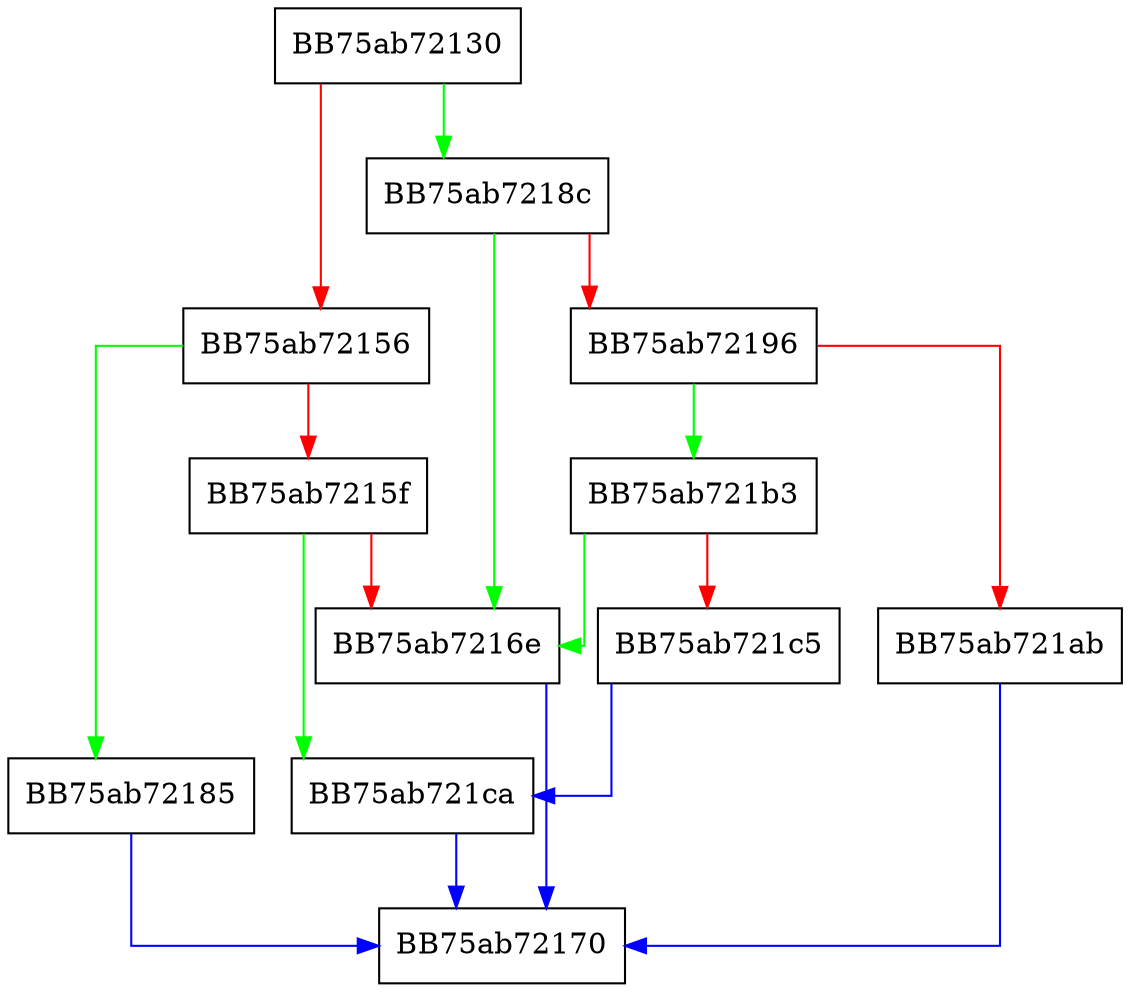 digraph scfnSetMutex {
  node [shape="box"];
  graph [splines=ortho];
  BB75ab72130 -> BB75ab7218c [color="green"];
  BB75ab72130 -> BB75ab72156 [color="red"];
  BB75ab72156 -> BB75ab72185 [color="green"];
  BB75ab72156 -> BB75ab7215f [color="red"];
  BB75ab7215f -> BB75ab721ca [color="green"];
  BB75ab7215f -> BB75ab7216e [color="red"];
  BB75ab7216e -> BB75ab72170 [color="blue"];
  BB75ab72185 -> BB75ab72170 [color="blue"];
  BB75ab7218c -> BB75ab7216e [color="green"];
  BB75ab7218c -> BB75ab72196 [color="red"];
  BB75ab72196 -> BB75ab721b3 [color="green"];
  BB75ab72196 -> BB75ab721ab [color="red"];
  BB75ab721ab -> BB75ab72170 [color="blue"];
  BB75ab721b3 -> BB75ab7216e [color="green"];
  BB75ab721b3 -> BB75ab721c5 [color="red"];
  BB75ab721c5 -> BB75ab721ca [color="blue"];
  BB75ab721ca -> BB75ab72170 [color="blue"];
}
